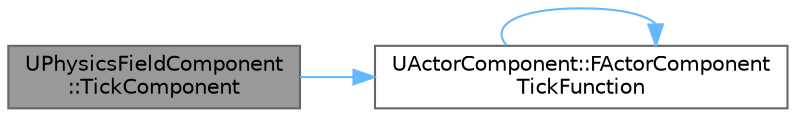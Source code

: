 digraph "UPhysicsFieldComponent::TickComponent"
{
 // INTERACTIVE_SVG=YES
 // LATEX_PDF_SIZE
  bgcolor="transparent";
  edge [fontname=Helvetica,fontsize=10,labelfontname=Helvetica,labelfontsize=10];
  node [fontname=Helvetica,fontsize=10,shape=box,height=0.2,width=0.4];
  rankdir="LR";
  Node1 [id="Node000001",label="UPhysicsFieldComponent\l::TickComponent",height=0.2,width=0.4,color="gray40", fillcolor="grey60", style="filled", fontcolor="black",tooltip="Function called every frame on this ActorComponent."];
  Node1 -> Node2 [id="edge1_Node000001_Node000002",color="steelblue1",style="solid",tooltip=" "];
  Node2 [id="Node000002",label="UActorComponent::FActorComponent\lTickFunction",height=0.2,width=0.4,color="grey40", fillcolor="white", style="filled",URL="$df/db5/classUActorComponent.html#a6415cde34aadc3b9bbaa1e7693c2ab3a",tooltip=" "];
  Node2 -> Node2 [id="edge2_Node000002_Node000002",color="steelblue1",style="solid",tooltip=" "];
}
